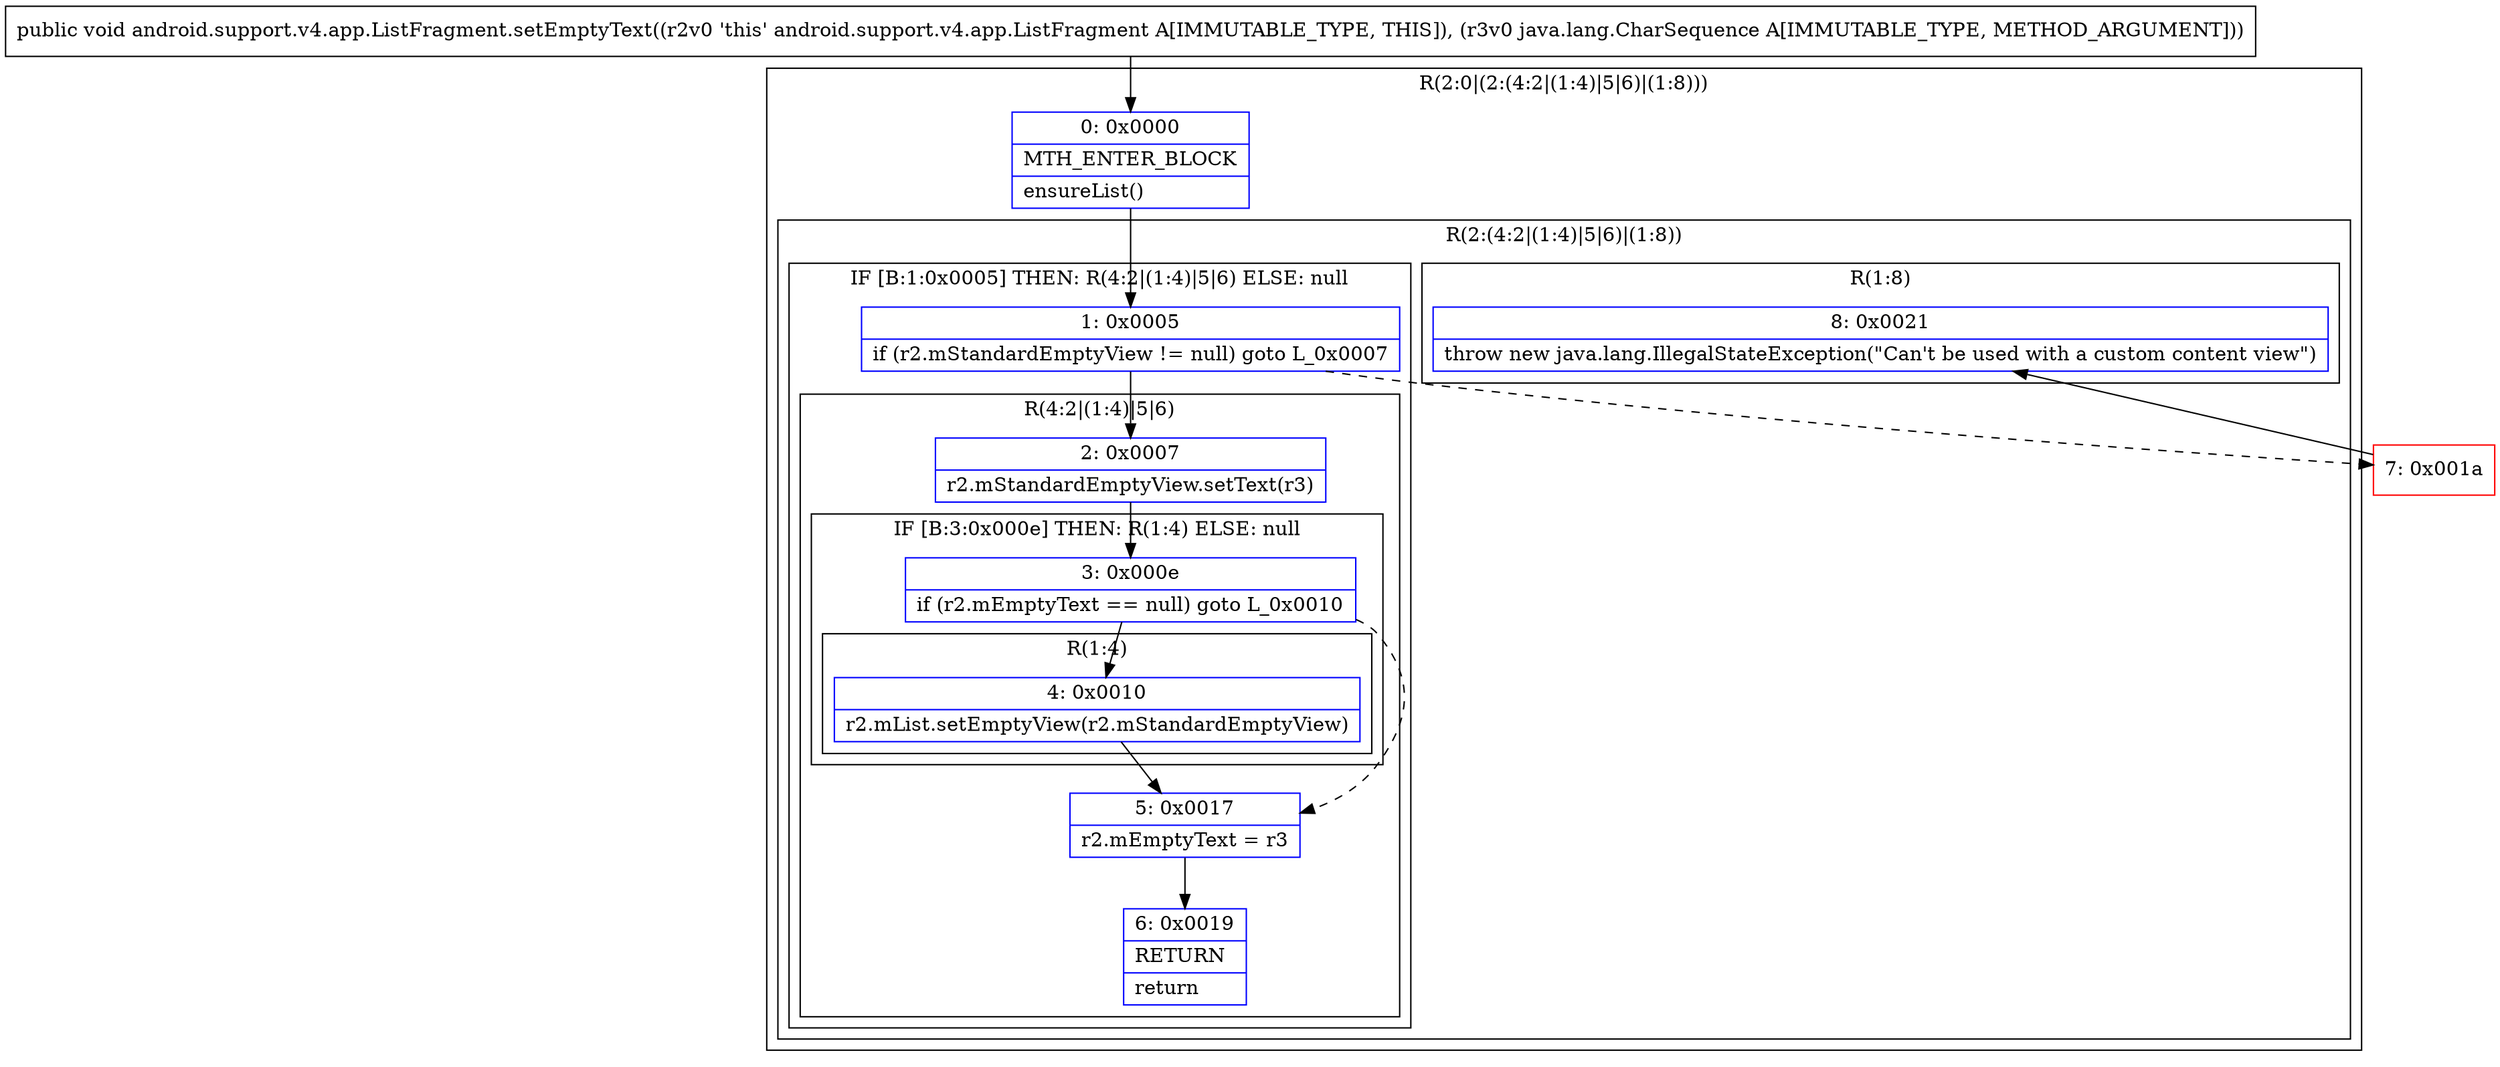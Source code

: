 digraph "CFG forandroid.support.v4.app.ListFragment.setEmptyText(Ljava\/lang\/CharSequence;)V" {
subgraph cluster_Region_584942774 {
label = "R(2:0|(2:(4:2|(1:4)|5|6)|(1:8)))";
node [shape=record,color=blue];
Node_0 [shape=record,label="{0\:\ 0x0000|MTH_ENTER_BLOCK\l|ensureList()\l}"];
subgraph cluster_Region_1202819277 {
label = "R(2:(4:2|(1:4)|5|6)|(1:8))";
node [shape=record,color=blue];
subgraph cluster_IfRegion_683961832 {
label = "IF [B:1:0x0005] THEN: R(4:2|(1:4)|5|6) ELSE: null";
node [shape=record,color=blue];
Node_1 [shape=record,label="{1\:\ 0x0005|if (r2.mStandardEmptyView != null) goto L_0x0007\l}"];
subgraph cluster_Region_995870840 {
label = "R(4:2|(1:4)|5|6)";
node [shape=record,color=blue];
Node_2 [shape=record,label="{2\:\ 0x0007|r2.mStandardEmptyView.setText(r3)\l}"];
subgraph cluster_IfRegion_1978471313 {
label = "IF [B:3:0x000e] THEN: R(1:4) ELSE: null";
node [shape=record,color=blue];
Node_3 [shape=record,label="{3\:\ 0x000e|if (r2.mEmptyText == null) goto L_0x0010\l}"];
subgraph cluster_Region_1049739801 {
label = "R(1:4)";
node [shape=record,color=blue];
Node_4 [shape=record,label="{4\:\ 0x0010|r2.mList.setEmptyView(r2.mStandardEmptyView)\l}"];
}
}
Node_5 [shape=record,label="{5\:\ 0x0017|r2.mEmptyText = r3\l}"];
Node_6 [shape=record,label="{6\:\ 0x0019|RETURN\l|return\l}"];
}
}
subgraph cluster_Region_900813582 {
label = "R(1:8)";
node [shape=record,color=blue];
Node_8 [shape=record,label="{8\:\ 0x0021|throw new java.lang.IllegalStateException(\"Can't be used with a custom content view\")\l}"];
}
}
}
Node_7 [shape=record,color=red,label="{7\:\ 0x001a}"];
MethodNode[shape=record,label="{public void android.support.v4.app.ListFragment.setEmptyText((r2v0 'this' android.support.v4.app.ListFragment A[IMMUTABLE_TYPE, THIS]), (r3v0 java.lang.CharSequence A[IMMUTABLE_TYPE, METHOD_ARGUMENT])) }"];
MethodNode -> Node_0;
Node_0 -> Node_1;
Node_1 -> Node_2;
Node_1 -> Node_7[style=dashed];
Node_2 -> Node_3;
Node_3 -> Node_4;
Node_3 -> Node_5[style=dashed];
Node_4 -> Node_5;
Node_5 -> Node_6;
Node_7 -> Node_8;
}

